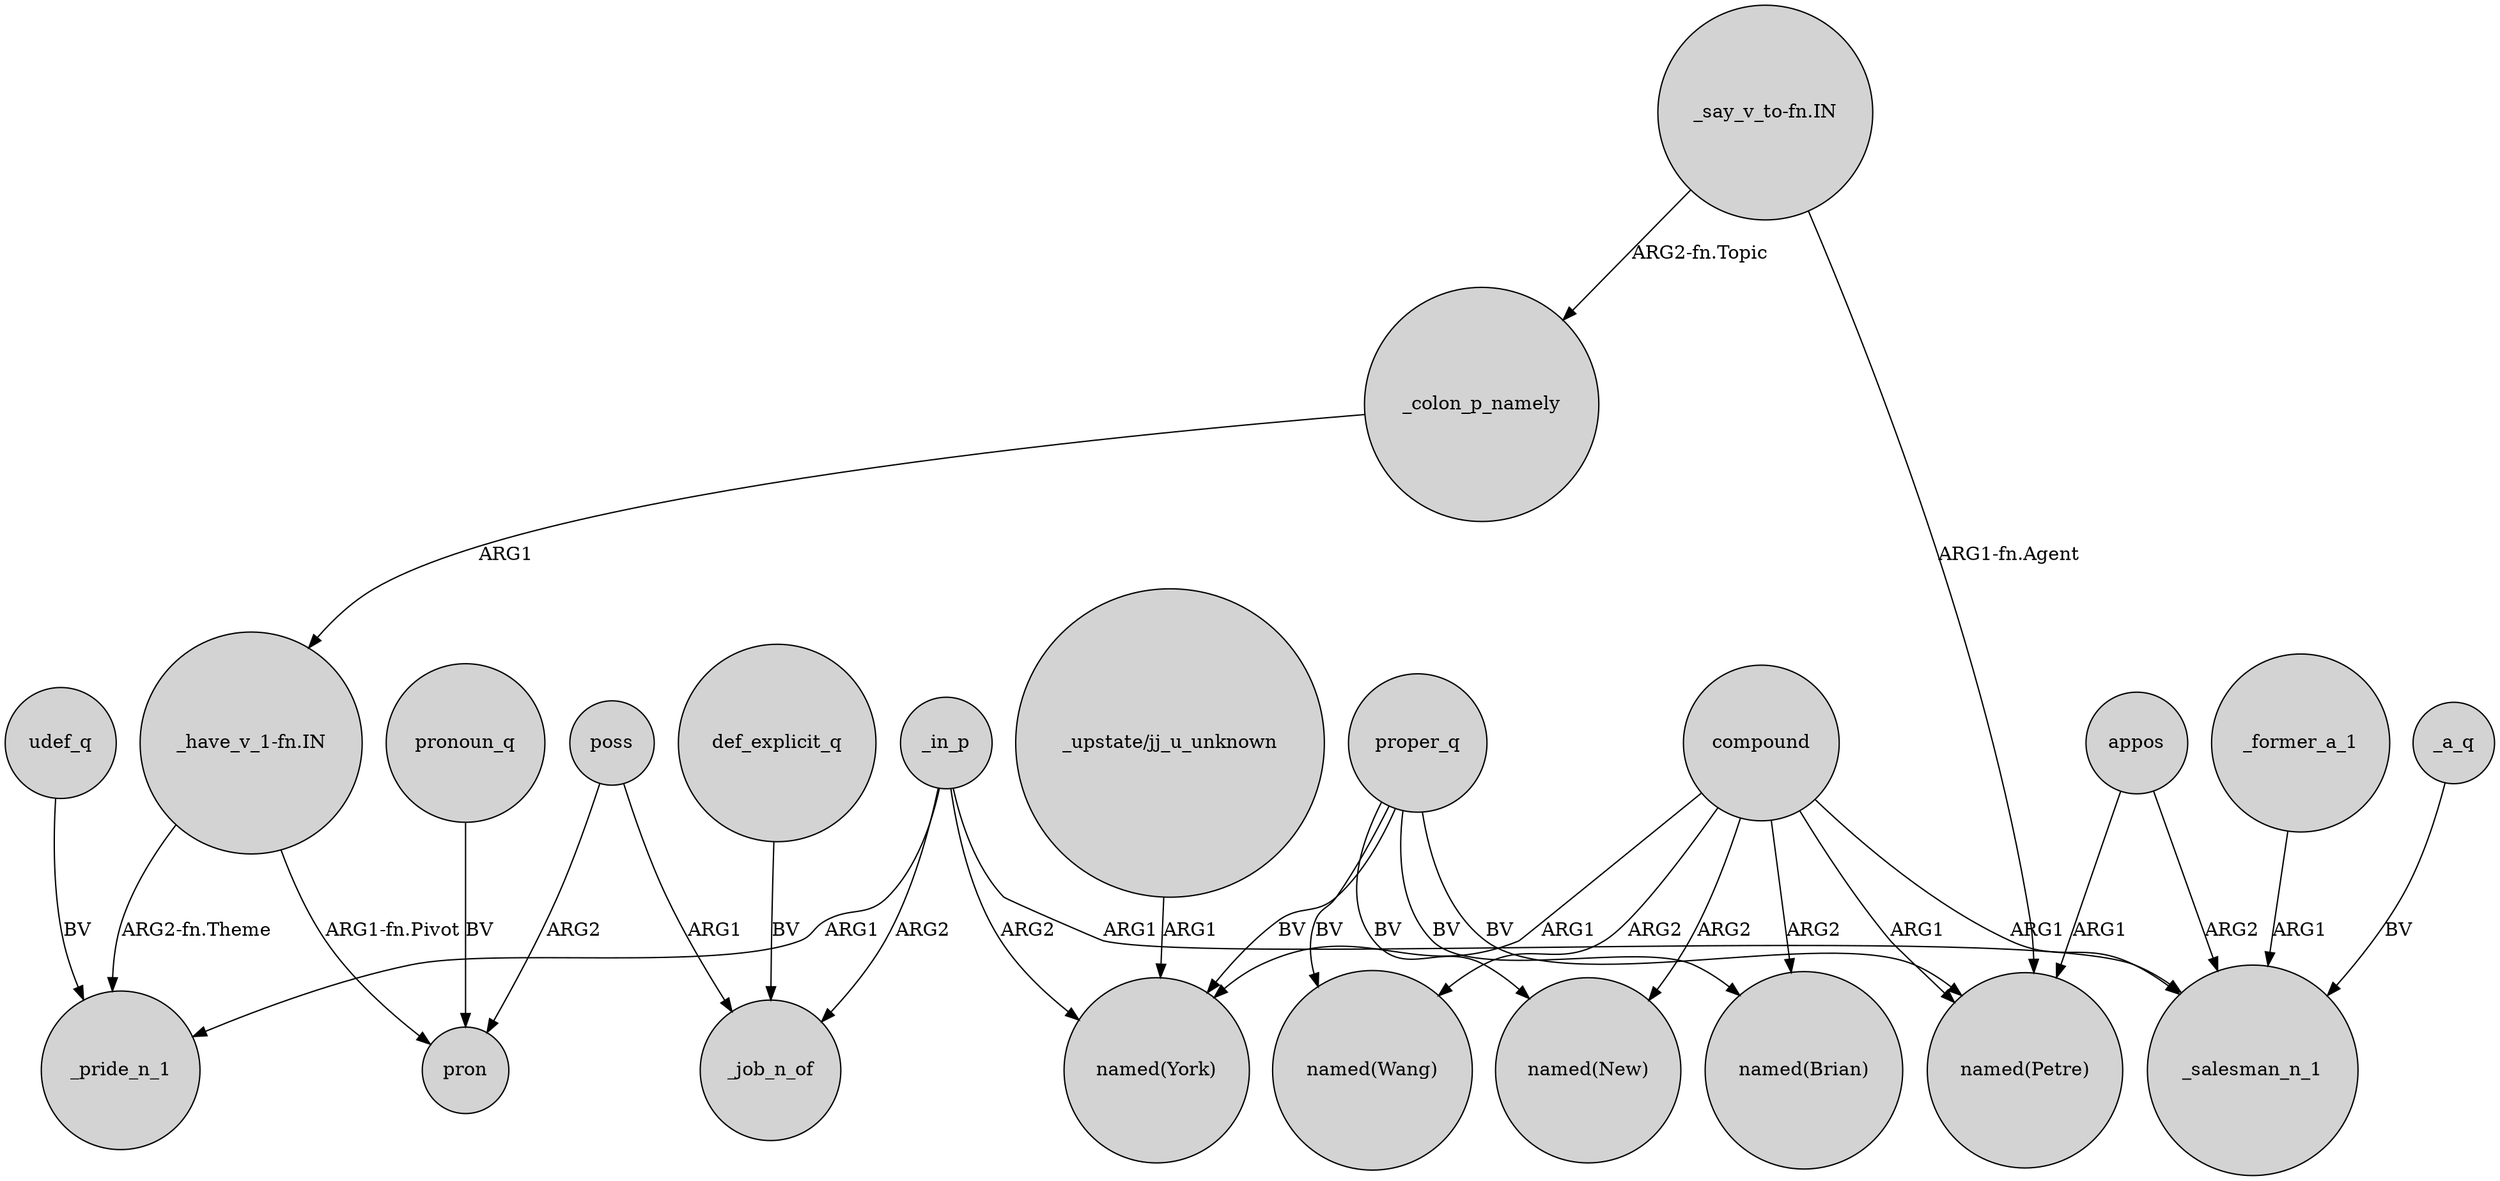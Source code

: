 digraph {
	node [shape=circle style=filled]
	compound -> "named(New)" [label=ARG2]
	poss -> pron [label=ARG2]
	"_upstate/jj_u_unknown" -> "named(York)" [label=ARG1]
	proper_q -> "named(New)" [label=BV]
	_in_p -> _pride_n_1 [label=ARG1]
	"_say_v_to-fn.IN" -> _colon_p_namely [label="ARG2-fn.Topic"]
	proper_q -> "named(Wang)" [label=BV]
	"_have_v_1-fn.IN" -> _pride_n_1 [label="ARG2-fn.Theme"]
	"_have_v_1-fn.IN" -> pron [label="ARG1-fn.Pivot"]
	_a_q -> _salesman_n_1 [label=BV]
	pronoun_q -> pron [label=BV]
	compound -> "named(York)" [label=ARG1]
	_colon_p_namely -> "_have_v_1-fn.IN" [label=ARG1]
	poss -> _job_n_of [label=ARG1]
	def_explicit_q -> _job_n_of [label=BV]
	compound -> _salesman_n_1 [label=ARG1]
	appos -> _salesman_n_1 [label=ARG2]
	_in_p -> _job_n_of [label=ARG2]
	_in_p -> "named(York)" [label=ARG2]
	compound -> "named(Petre)" [label=ARG1]
	_in_p -> _salesman_n_1 [label=ARG1]
	compound -> "named(Brian)" [label=ARG2]
	appos -> "named(Petre)" [label=ARG1]
	_former_a_1 -> _salesman_n_1 [label=ARG1]
	udef_q -> _pride_n_1 [label=BV]
	proper_q -> "named(Brian)" [label=BV]
	compound -> "named(Wang)" [label=ARG2]
	proper_q -> "named(York)" [label=BV]
	"_say_v_to-fn.IN" -> "named(Petre)" [label="ARG1-fn.Agent"]
	proper_q -> "named(Petre)" [label=BV]
}
